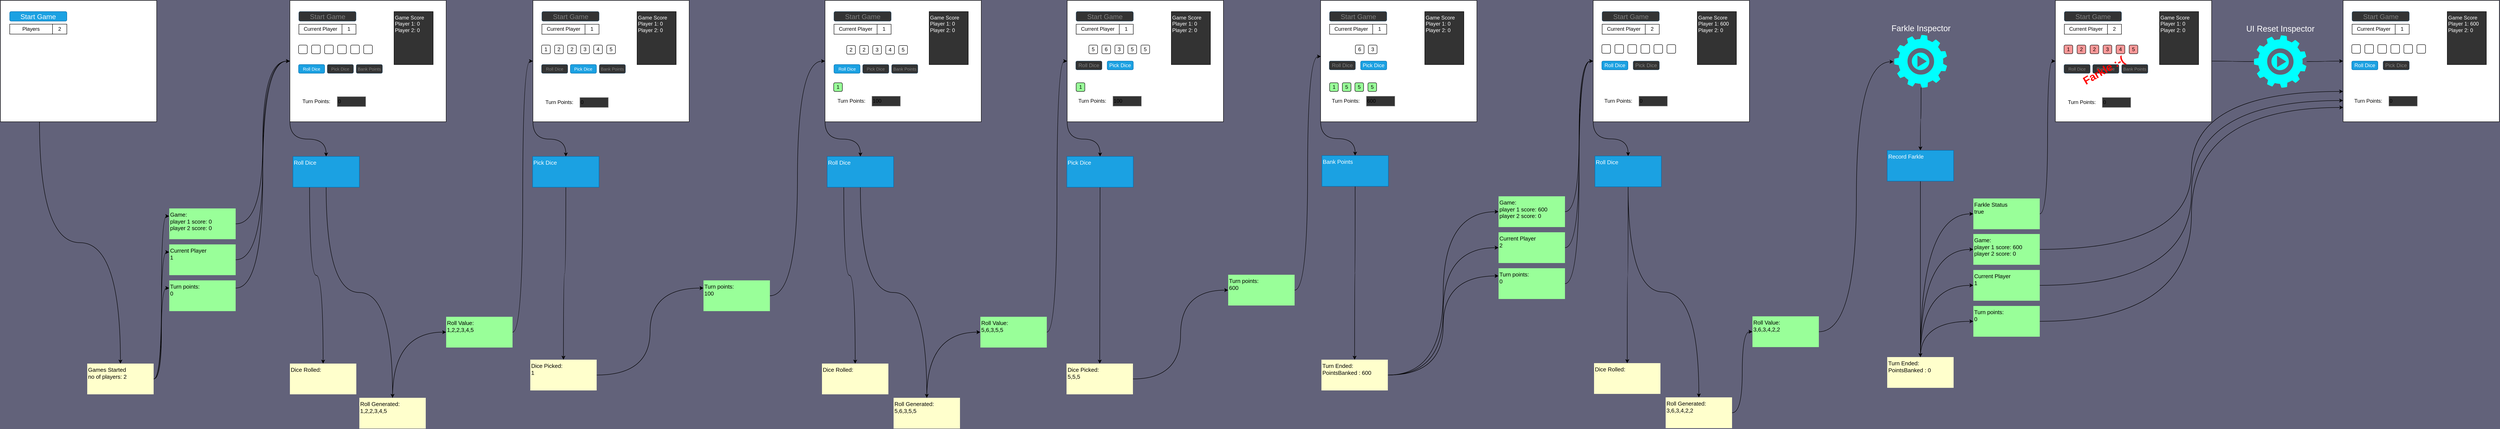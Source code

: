 <mxfile>
    <diagram id="QUSuAPqb3YD-Z2VtuKKH" name="Page-1">
        <mxGraphModel dx="1807" dy="970" grid="0" gridSize="10" guides="1" tooltips="1" connect="1" arrows="1" fold="1" page="1" pageScale="1" pageWidth="5200" pageHeight="2200" background="#62627A" math="0" shadow="0">
            <root>
                <mxCell id="0"/>
                <mxCell id="1" parent="0"/>
                <mxCell id="113" style="edgeStyle=orthogonalEdgeStyle;curved=1;html=1;entryX=0;entryY=0.25;entryDx=0;entryDy=0;fontSize=12;fontColor=#FFFFFF;" parent="1" source="10" target="17" edge="1">
                    <mxGeometry relative="1" as="geometry"/>
                </mxCell>
                <mxCell id="114" style="edgeStyle=orthogonalEdgeStyle;curved=1;html=1;entryX=0;entryY=0.25;entryDx=0;entryDy=0;fontSize=12;fontColor=#FFFFFF;" parent="1" source="10" target="47" edge="1">
                    <mxGeometry relative="1" as="geometry"/>
                </mxCell>
                <mxCell id="115" style="edgeStyle=orthogonalEdgeStyle;curved=1;html=1;entryX=0;entryY=0.25;entryDx=0;entryDy=0;fontSize=12;fontColor=#FFFFFF;" parent="1" source="10" target="18" edge="1">
                    <mxGeometry relative="1" as="geometry"/>
                </mxCell>
                <mxCell id="10" value="Games Started&lt;br&gt;no of players: 2" style="whiteSpace=wrap;html=1;fontSize=13;fillColor=#FFFFCC;strokeColor=none;align=left;verticalAlign=top;fontColor=#000000;" parent="1" vertex="1">
                    <mxGeometry x="280" y="918" width="153" height="71" as="geometry"/>
                </mxCell>
                <mxCell id="13" value="Dice Rolled:&lt;br&gt;" style="whiteSpace=wrap;html=1;fontSize=13;fillColor=#FFFFCC;strokeColor=none;align=left;verticalAlign=top;fontColor=#000000;" parent="1" vertex="1">
                    <mxGeometry x="747" y="918" width="153" height="71" as="geometry"/>
                </mxCell>
                <mxCell id="223" style="edgeStyle=orthogonalEdgeStyle;curved=1;html=1;entryX=0;entryY=0.25;entryDx=0;entryDy=0;fontSize=12;fontColor=#FFFFFF;" parent="1" source="16" target="176" edge="1">
                    <mxGeometry relative="1" as="geometry"/>
                </mxCell>
                <mxCell id="16" value="Dice Picked:&lt;br&gt;1" style="whiteSpace=wrap;html=1;fontSize=13;fillColor=#FFFFCC;strokeColor=none;align=left;verticalAlign=top;fontColor=#000000;" parent="1" vertex="1">
                    <mxGeometry x="1300.84" y="909" width="153" height="71" as="geometry"/>
                </mxCell>
                <mxCell id="81" style="edgeStyle=orthogonalEdgeStyle;html=1;fontSize=12;fontColor=#FFFFFF;curved=1;exitX=1;exitY=0.25;exitDx=0;exitDy=0;entryX=0;entryY=0.5;entryDx=0;entryDy=0;" parent="1" source="17" target="110" edge="1">
                    <mxGeometry relative="1" as="geometry">
                        <mxPoint x="740" y="230" as="targetPoint"/>
                    </mxGeometry>
                </mxCell>
                <mxCell id="17" value="Turn points:&lt;br&gt;0" style="whiteSpace=wrap;html=1;fontSize=13;fillColor=#99FF99;strokeColor=none;align=left;verticalAlign=top;labelBackgroundColor=none;fontColor=#000000;" parent="1" vertex="1">
                    <mxGeometry x="469" y="726" width="153" height="71" as="geometry"/>
                </mxCell>
                <mxCell id="78" style="edgeStyle=orthogonalEdgeStyle;html=1;fontSize=12;fontColor=#FFFFFF;curved=1;exitX=1;exitY=0.5;exitDx=0;exitDy=0;entryX=0;entryY=0.5;entryDx=0;entryDy=0;" parent="1" source="18" target="110" edge="1">
                    <mxGeometry relative="1" as="geometry">
                        <mxPoint x="747" y="220" as="targetPoint"/>
                    </mxGeometry>
                </mxCell>
                <mxCell id="348" style="edgeStyle=orthogonalEdgeStyle;curved=1;html=1;fontSize=10;fontColor=#FFFFFF;exitX=0.508;exitY=0.992;exitDx=0;exitDy=0;exitPerimeter=0;" parent="1" source="402" target="347" edge="1">
                    <mxGeometry relative="1" as="geometry">
                        <mxPoint x="4504" y="282" as="sourcePoint"/>
                    </mxGeometry>
                </mxCell>
                <mxCell id="131" style="edgeStyle=orthogonalEdgeStyle;curved=1;html=1;entryX=0;entryY=0.5;entryDx=0;entryDy=0;fontSize=12;fontColor=#FFFFFF;exitX=0.5;exitY=0;exitDx=0;exitDy=0;" parent="1" source="82" target="130" edge="1">
                    <mxGeometry relative="1" as="geometry"/>
                </mxCell>
                <mxCell id="82" value="Roll Generated:&lt;br&gt;1,2,2,3,4,5" style="whiteSpace=wrap;html=1;fontSize=13;fillColor=#FFFFCC;strokeColor=none;align=left;verticalAlign=top;fontColor=#000000;" parent="1" vertex="1">
                    <mxGeometry x="907" y="997" width="153" height="71" as="geometry"/>
                </mxCell>
                <mxCell id="165" style="edgeStyle=orthogonalEdgeStyle;curved=1;html=1;exitX=0;exitY=1;exitDx=0;exitDy=0;fontSize=12;fontColor=#FFFFFF;" parent="1" source="97" target="132" edge="1">
                    <mxGeometry relative="1" as="geometry"/>
                </mxCell>
                <mxCell id="97" value="" style="whiteSpace=wrap;html=1;movable=1;resizable=1;rotatable=1;deletable=1;editable=1;connectable=1;" parent="1" vertex="1">
                    <mxGeometry x="1307" y="80" width="360" height="280" as="geometry"/>
                </mxCell>
                <mxCell id="98" value="" style="group" parent="1" vertex="1" connectable="0">
                    <mxGeometry x="1327" y="183" width="170" height="20" as="geometry"/>
                </mxCell>
                <mxCell id="99" value="1" style="whiteSpace=wrap;html=1;aspect=fixed;fontColor=#000000;fillColor=#FFFFFF;strokeColor=#000000;rounded=1;container=0;" parent="98" vertex="1">
                    <mxGeometry width="20" height="20" as="geometry"/>
                </mxCell>
                <mxCell id="100" value="2" style="whiteSpace=wrap;html=1;aspect=fixed;fontColor=#000000;fillColor=#FFFFFF;strokeColor=#000000;rounded=1;container=0;" parent="98" vertex="1">
                    <mxGeometry x="30" width="20" height="20" as="geometry"/>
                </mxCell>
                <mxCell id="101" value="2" style="whiteSpace=wrap;html=1;aspect=fixed;fontColor=#000000;fillColor=#FFFFFF;strokeColor=#000000;rounded=1;container=0;" parent="98" vertex="1">
                    <mxGeometry x="60" width="20" height="20" as="geometry"/>
                </mxCell>
                <mxCell id="102" value="3" style="whiteSpace=wrap;html=1;aspect=fixed;fontColor=#000000;fillColor=#FFFFFF;strokeColor=#000000;rounded=1;container=0;" parent="98" vertex="1">
                    <mxGeometry x="90" width="20" height="20" as="geometry"/>
                </mxCell>
                <mxCell id="103" value="4" style="whiteSpace=wrap;html=1;aspect=fixed;fontColor=#000000;fillColor=#FFFFFF;strokeColor=#000000;rounded=1;container=0;" parent="98" vertex="1">
                    <mxGeometry x="120" width="20" height="20" as="geometry"/>
                </mxCell>
                <mxCell id="104" value="5" style="whiteSpace=wrap;html=1;aspect=fixed;fontColor=#000000;fillColor=#FFFFFF;strokeColor=#000000;rounded=1;container=0;" parent="98" vertex="1">
                    <mxGeometry x="150" width="20" height="20" as="geometry"/>
                </mxCell>
                <mxCell id="105" value="Start Game" style="rounded=1;whiteSpace=wrap;html=1;fontSize=16;fillColor=#333333;strokeColor=#23445d;fontColor=#808080;" parent="1" vertex="1">
                    <mxGeometry x="1327.679" y="105.802" width="131.593" height="21.98" as="geometry"/>
                </mxCell>
                <mxCell id="106" value="&lt;font color=&quot;#ffffff&quot;&gt;Game Score&lt;br&gt;Player 1: 0&lt;br&gt;&lt;/font&gt;&lt;span style=&quot;color: rgb(255, 255, 255);&quot;&gt;Player 2: 0&lt;/span&gt;&lt;font color=&quot;#ffffff&quot;&gt;&lt;br&gt;&lt;/font&gt;" style="whiteSpace=wrap;html=1;rounded=0;strokeColor=#000000;fontColor=#808080;fillColor=#333333;align=left;verticalAlign=top;" parent="1" vertex="1">
                    <mxGeometry x="1547" y="105.8" width="90" height="122.22" as="geometry"/>
                </mxCell>
                <mxCell id="107" value="Current Player" style="rounded=0;whiteSpace=wrap;html=1;fontSize=12;fillColor=none;" parent="1" vertex="1">
                    <mxGeometry x="1327.68" y="135" width="99.32" height="22.97" as="geometry"/>
                </mxCell>
                <mxCell id="108" value="1" style="whiteSpace=wrap;html=1;fontSize=12;" parent="1" vertex="1">
                    <mxGeometry x="1427" y="135" width="32.27" height="22.94" as="geometry"/>
                </mxCell>
                <mxCell id="109" value="Roll Dice" style="rounded=1;whiteSpace=wrap;html=1;strokeColor=#23445d;fontSize=10;fontColor=#808080;fillColor=#333333;" parent="1" vertex="1">
                    <mxGeometry x="1327" y="228.02" width="60" height="20" as="geometry"/>
                </mxCell>
                <mxCell id="125" style="edgeStyle=orthogonalEdgeStyle;curved=1;html=1;exitX=0;exitY=1;exitDx=0;exitDy=0;fontSize=12;fontColor=#FFFFFF;" parent="1" source="110" target="124" edge="1">
                    <mxGeometry relative="1" as="geometry"/>
                </mxCell>
                <mxCell id="110" value="" style="group;movable=1;resizable=1;rotatable=1;deletable=1;editable=1;connectable=1;" parent="1" vertex="1" connectable="0">
                    <mxGeometry x="747" y="80" width="360" height="280" as="geometry"/>
                </mxCell>
                <mxCell id="57" value="" style="whiteSpace=wrap;html=1;movable=0;resizable=0;rotatable=0;deletable=0;editable=0;connectable=0;" parent="110" vertex="1">
                    <mxGeometry width="360" height="280" as="geometry"/>
                </mxCell>
                <mxCell id="71" value="" style="group" parent="110" vertex="1" connectable="0">
                    <mxGeometry x="20" y="103" width="170" height="20" as="geometry"/>
                </mxCell>
                <mxCell id="63" value="" style="whiteSpace=wrap;html=1;aspect=fixed;fontColor=#000000;fillColor=#FFFFFF;strokeColor=#000000;rounded=1;container=0;" parent="71" vertex="1">
                    <mxGeometry width="20" height="20" as="geometry"/>
                </mxCell>
                <mxCell id="64" value="" style="whiteSpace=wrap;html=1;aspect=fixed;fontColor=#000000;fillColor=#FFFFFF;strokeColor=#000000;rounded=1;container=0;" parent="71" vertex="1">
                    <mxGeometry x="30" width="20" height="20" as="geometry"/>
                </mxCell>
                <mxCell id="65" value="" style="whiteSpace=wrap;html=1;aspect=fixed;fontColor=#000000;fillColor=#FFFFFF;strokeColor=#000000;rounded=1;container=0;" parent="71" vertex="1">
                    <mxGeometry x="60" width="20" height="20" as="geometry"/>
                </mxCell>
                <mxCell id="66" value="" style="whiteSpace=wrap;html=1;aspect=fixed;fontColor=#000000;fillColor=#FFFFFF;strokeColor=#000000;rounded=1;container=0;" parent="71" vertex="1">
                    <mxGeometry x="90" width="20" height="20" as="geometry"/>
                </mxCell>
                <mxCell id="67" value="" style="whiteSpace=wrap;html=1;aspect=fixed;fontColor=#000000;fillColor=#FFFFFF;strokeColor=#000000;rounded=1;container=0;" parent="71" vertex="1">
                    <mxGeometry x="120" width="20" height="20" as="geometry"/>
                </mxCell>
                <mxCell id="68" value="" style="whiteSpace=wrap;html=1;aspect=fixed;fontColor=#000000;fillColor=#FFFFFF;strokeColor=#000000;rounded=1;container=0;" parent="71" vertex="1">
                    <mxGeometry x="150" width="20" height="20" as="geometry"/>
                </mxCell>
                <mxCell id="59" value="Start Game" style="rounded=1;whiteSpace=wrap;html=1;fontSize=16;fillColor=#333333;strokeColor=#23445d;fontColor=#808080;" parent="110" vertex="1">
                    <mxGeometry x="20.679" y="25.802" width="131.593" height="21.98" as="geometry"/>
                </mxCell>
                <mxCell id="75" value="&lt;font color=&quot;#ffffff&quot;&gt;Game Score&lt;br&gt;Player 1: 0&lt;br&gt;&lt;/font&gt;&lt;span style=&quot;color: rgb(255, 255, 255);&quot;&gt;Player 2: 0&lt;/span&gt;&lt;font color=&quot;#ffffff&quot;&gt;&lt;br&gt;&lt;/font&gt;" style="whiteSpace=wrap;html=1;rounded=0;strokeColor=#000000;fontColor=#808080;fillColor=#333333;align=left;verticalAlign=top;" parent="110" vertex="1">
                    <mxGeometry x="240" y="25.8" width="90" height="122.22" as="geometry"/>
                </mxCell>
                <mxCell id="76" value="Current Player" style="rounded=0;whiteSpace=wrap;html=1;fontSize=12;fillColor=none;" parent="110" vertex="1">
                    <mxGeometry x="20.68" y="55" width="99.32" height="22.97" as="geometry"/>
                </mxCell>
                <mxCell id="77" value="1" style="whiteSpace=wrap;html=1;fontSize=12;" parent="110" vertex="1">
                    <mxGeometry x="120" y="55" width="32.27" height="22.94" as="geometry"/>
                </mxCell>
                <mxCell id="226" value="Roll Dice" style="rounded=1;whiteSpace=wrap;html=1;strokeColor=#006EAF;fontSize=10;fontColor=#ffffff;fillColor=#1ba1e2;gradientColor=none;" parent="110" vertex="1">
                    <mxGeometry x="20" y="148.02" width="60" height="20" as="geometry"/>
                </mxCell>
                <mxCell id="227" value="Pick Dice" style="rounded=1;whiteSpace=wrap;html=1;strokeColor=#23445d;fontSize=10;fontColor=#808080;fillColor=#333333;verticalAlign=middle;gradientColor=none;" parent="110" vertex="1">
                    <mxGeometry x="86.27" y="148.02" width="60" height="20" as="geometry"/>
                </mxCell>
                <mxCell id="228" value="Bank Points" style="rounded=1;whiteSpace=wrap;html=1;strokeColor=#23445d;fontSize=10;fontColor=#808080;fillColor=#333333;verticalAlign=middle;gradientColor=none;" parent="110" vertex="1">
                    <mxGeometry x="153" y="148.02" width="60" height="20" as="geometry"/>
                </mxCell>
                <mxCell id="313" value="Turn Points:" style="rounded=0;whiteSpace=wrap;html=1;fontSize=12;fillColor=none;strokeColor=none;" parent="110" vertex="1">
                    <mxGeometry x="20.68" y="222" width="80.41" height="22.97" as="geometry"/>
                </mxCell>
                <mxCell id="314" value="0" style="whiteSpace=wrap;html=1;fontSize=12;align=left;fillColor=#333333;strokeColor=#999999;" parent="110" vertex="1">
                    <mxGeometry x="109.09" y="222" width="65.59" height="22.94" as="geometry"/>
                </mxCell>
                <mxCell id="111" value="" style="group;movable=1;resizable=1;rotatable=1;deletable=1;editable=1;connectable=1;" parent="1" vertex="1" connectable="0">
                    <mxGeometry x="80" y="80" width="360" height="280" as="geometry"/>
                </mxCell>
                <mxCell id="4" value="" style="whiteSpace=wrap;html=1;container=0;" parent="111" vertex="1">
                    <mxGeometry width="360" height="280" as="geometry"/>
                </mxCell>
                <mxCell id="72" value="Start Game" style="rounded=1;whiteSpace=wrap;html=1;fontSize=16;fillColor=#1ba1e2;fontColor=#ffffff;strokeColor=#006EAF;container=0;" parent="111" vertex="1">
                    <mxGeometry x="21.409" y="25.762" width="131.593" height="21.98" as="geometry"/>
                </mxCell>
                <mxCell id="73" value="Players" style="rounded=0;whiteSpace=wrap;html=1;fontSize=12;fillColor=none;container=0;" parent="111" vertex="1">
                    <mxGeometry x="21.41" y="54.74" width="98.59" height="22.97" as="geometry"/>
                </mxCell>
                <mxCell id="74" value="2" style="whiteSpace=wrap;html=1;fontSize=12;container=0;" parent="111" vertex="1">
                    <mxGeometry x="120" y="54.74" width="33" height="22.94" as="geometry"/>
                </mxCell>
                <mxCell id="112" style="edgeStyle=orthogonalEdgeStyle;curved=1;html=1;fontSize=12;fontColor=#FFFFFF;exitX=0.25;exitY=1;exitDx=0;exitDy=0;" parent="1" source="4" target="10" edge="1">
                    <mxGeometry relative="1" as="geometry"/>
                </mxCell>
                <mxCell id="126" style="edgeStyle=orthogonalEdgeStyle;curved=1;html=1;fontSize=12;fontColor=#FFFFFF;exitX=0.25;exitY=1;exitDx=0;exitDy=0;entryX=0.5;entryY=0;entryDx=0;entryDy=0;" parent="1" source="124" target="13" edge="1">
                    <mxGeometry relative="1" as="geometry">
                        <mxPoint x="814" y="910" as="targetPoint"/>
                    </mxGeometry>
                </mxCell>
                <mxCell id="127" style="edgeStyle=orthogonalEdgeStyle;curved=1;html=1;exitX=0.5;exitY=1;exitDx=0;exitDy=0;fontSize=12;fontColor=#FFFFFF;" parent="1" source="124" target="82" edge="1">
                    <mxGeometry relative="1" as="geometry"/>
                </mxCell>
                <mxCell id="124" value="Roll Dice" style="whiteSpace=wrap;html=1;fontSize=13;fillColor=#1ba1e2;strokeColor=#006EAF;align=left;verticalAlign=top;labelBackgroundColor=none;fontColor=#ffffff;" parent="1" vertex="1">
                    <mxGeometry x="754" y="440" width="153" height="71" as="geometry"/>
                </mxCell>
                <mxCell id="242" style="edgeStyle=orthogonalEdgeStyle;curved=1;html=1;entryX=0;entryY=0.5;entryDx=0;entryDy=0;fontSize=10;fontColor=#FFFFFF;" parent="1" source="130" target="97" edge="1">
                    <mxGeometry relative="1" as="geometry"/>
                </mxCell>
                <mxCell id="130" value="Roll Value:&lt;br&gt;1,2,2,3,4,5" style="whiteSpace=wrap;html=1;fontSize=13;fillColor=#99FF99;strokeColor=none;align=left;verticalAlign=top;labelBackgroundColor=none;fontColor=#000000;" parent="1" vertex="1">
                    <mxGeometry x="1107" y="810" width="153" height="71" as="geometry"/>
                </mxCell>
                <mxCell id="167" style="edgeStyle=orthogonalEdgeStyle;curved=1;html=1;fontSize=12;fontColor=#FFFFFF;" parent="1" source="132" target="16" edge="1">
                    <mxGeometry relative="1" as="geometry"/>
                </mxCell>
                <mxCell id="132" value="Pick Dice" style="whiteSpace=wrap;html=1;fontSize=13;fillColor=#1ba1e2;strokeColor=#006EAF;align=left;verticalAlign=top;labelBackgroundColor=none;fontColor=#ffffff;" parent="1" vertex="1">
                    <mxGeometry x="1306.27" y="440" width="153" height="71" as="geometry"/>
                </mxCell>
                <mxCell id="164" value="Pick Dice" style="rounded=1;whiteSpace=wrap;html=1;strokeColor=#006EAF;fontSize=10;fontColor=#ffffff;fillColor=#1ba1e2;verticalAlign=middle;gradientColor=none;" parent="1" vertex="1">
                    <mxGeometry x="1393.27" y="228.02" width="60" height="20" as="geometry"/>
                </mxCell>
                <mxCell id="79" style="edgeStyle=orthogonalEdgeStyle;html=1;fontSize=12;fontColor=#FFFFFF;curved=1;entryX=0;entryY=0.5;entryDx=0;entryDy=0;" parent="1" source="47" target="110" edge="1">
                    <mxGeometry relative="1" as="geometry">
                        <mxPoint x="747" y="220" as="targetPoint"/>
                    </mxGeometry>
                </mxCell>
                <mxCell id="47" value="Current Player&lt;br&gt;1" style="whiteSpace=wrap;html=1;fontSize=13;fillColor=#99FF99;strokeColor=none;align=left;verticalAlign=top;labelBackgroundColor=none;fontColor=#000000;" parent="1" vertex="1">
                    <mxGeometry x="469" y="643" width="153" height="71" as="geometry"/>
                </mxCell>
                <mxCell id="18" value="Game:&lt;br&gt;player 1 score: 0&lt;br&gt;player 2 score: 0" style="whiteSpace=wrap;html=1;fontSize=13;fillColor=#99FF99;strokeColor=none;align=left;verticalAlign=top;labelBackgroundColor=none;fontColor=#000000;" parent="1" vertex="1">
                    <mxGeometry x="469" y="560" width="153" height="71" as="geometry"/>
                </mxCell>
                <mxCell id="173" value="Dice Rolled:&lt;br&gt;" style="whiteSpace=wrap;html=1;fontSize=13;fillColor=#FFFFCC;strokeColor=none;align=left;verticalAlign=top;fontColor=#000000;" parent="1" vertex="1">
                    <mxGeometry x="1973" y="918" width="153" height="71" as="geometry"/>
                </mxCell>
                <mxCell id="274" style="edgeStyle=orthogonalEdgeStyle;curved=1;html=1;entryX=0;entryY=0.5;entryDx=0;entryDy=0;fontSize=10;fontColor=#FFFFFF;" parent="1" source="174" target="237" edge="1">
                    <mxGeometry relative="1" as="geometry"/>
                </mxCell>
                <mxCell id="174" value="Dice Picked:&lt;br&gt;5,5,5" style="whiteSpace=wrap;html=1;fontSize=13;fillColor=#FFFFCC;strokeColor=none;align=left;verticalAlign=top;fontColor=#000000;" parent="1" vertex="1">
                    <mxGeometry x="2536.5" y="918" width="153" height="71" as="geometry"/>
                </mxCell>
                <mxCell id="176" value="Turn points:&lt;br&gt;100" style="whiteSpace=wrap;html=1;fontSize=13;fillColor=#99FF99;strokeColor=none;align=left;verticalAlign=top;labelBackgroundColor=none;fontColor=#000000;" parent="1" vertex="1">
                    <mxGeometry x="1700" y="726" width="153" height="71" as="geometry"/>
                </mxCell>
                <mxCell id="178" style="edgeStyle=orthogonalEdgeStyle;curved=1;html=1;entryX=0;entryY=0.5;entryDx=0;entryDy=0;fontSize=12;fontColor=#FFFFFF;exitX=0.5;exitY=0;exitDx=0;exitDy=0;" parent="1" source="179" target="216" edge="1">
                    <mxGeometry relative="1" as="geometry"/>
                </mxCell>
                <mxCell id="179" value="Roll Generated:&lt;br&gt;5,6,3,5,5" style="whiteSpace=wrap;html=1;fontSize=13;fillColor=#FFFFCC;strokeColor=none;align=left;verticalAlign=top;fontColor=#000000;" parent="1" vertex="1">
                    <mxGeometry x="2138" y="997" width="153" height="71" as="geometry"/>
                </mxCell>
                <mxCell id="180" style="edgeStyle=orthogonalEdgeStyle;curved=1;html=1;exitX=0;exitY=1;exitDx=0;exitDy=0;fontSize=12;fontColor=#FFFFFF;" parent="1" source="181" target="218" edge="1">
                    <mxGeometry relative="1" as="geometry"/>
                </mxCell>
                <mxCell id="181" value="" style="whiteSpace=wrap;html=1;movable=1;resizable=1;rotatable=1;deletable=1;editable=1;connectable=1;" parent="1" vertex="1">
                    <mxGeometry x="2538" y="80" width="360" height="280" as="geometry"/>
                </mxCell>
                <mxCell id="189" value="Start Game" style="rounded=1;whiteSpace=wrap;html=1;fontSize=16;fillColor=#333333;strokeColor=#23445d;fontColor=#808080;" parent="1" vertex="1">
                    <mxGeometry x="2558.679" y="105.802" width="131.593" height="21.98" as="geometry"/>
                </mxCell>
                <mxCell id="190" value="&lt;font color=&quot;#ffffff&quot;&gt;Game Score&lt;br&gt;Player 1: 0&lt;br&gt;&lt;/font&gt;&lt;span style=&quot;color: rgb(255, 255, 255);&quot;&gt;Player 2: 0&lt;/span&gt;&lt;font color=&quot;#ffffff&quot;&gt;&lt;br&gt;&lt;/font&gt;" style="whiteSpace=wrap;html=1;rounded=0;strokeColor=#000000;fontColor=#808080;fillColor=#333333;align=left;verticalAlign=top;" parent="1" vertex="1">
                    <mxGeometry x="2778" y="105.8" width="90" height="122.22" as="geometry"/>
                </mxCell>
                <mxCell id="191" value="Current Player" style="rounded=0;whiteSpace=wrap;html=1;fontSize=12;fillColor=none;" parent="1" vertex="1">
                    <mxGeometry x="2558.68" y="135" width="99.32" height="22.97" as="geometry"/>
                </mxCell>
                <mxCell id="192" value="1" style="whiteSpace=wrap;html=1;fontSize=12;" parent="1" vertex="1">
                    <mxGeometry x="2658" y="135" width="32.27" height="22.94" as="geometry"/>
                </mxCell>
                <mxCell id="193" value="Roll Dice" style="rounded=1;whiteSpace=wrap;html=1;strokeColor=#23445d;fontSize=12;fontColor=#808080;fillColor=#333333;" parent="1" vertex="1">
                    <mxGeometry x="2558" y="220" width="60" height="20" as="geometry"/>
                </mxCell>
                <mxCell id="233" style="edgeStyle=orthogonalEdgeStyle;curved=1;html=1;entryX=0;entryY=0.5;entryDx=0;entryDy=0;fontSize=10;fontColor=#FFFFFF;exitX=1;exitY=0.5;exitDx=0;exitDy=0;" parent="1" source="216" target="181" edge="1">
                    <mxGeometry relative="1" as="geometry">
                        <mxPoint x="2491.0" y="678.5" as="sourcePoint"/>
                    </mxGeometry>
                </mxCell>
                <mxCell id="213" style="edgeStyle=orthogonalEdgeStyle;curved=1;html=1;fontSize=12;fontColor=#FFFFFF;exitX=0.25;exitY=1;exitDx=0;exitDy=0;entryX=0.5;entryY=0;entryDx=0;entryDy=0;" parent="1" source="215" target="173" edge="1">
                    <mxGeometry relative="1" as="geometry">
                        <mxPoint x="2045" y="910" as="targetPoint"/>
                    </mxGeometry>
                </mxCell>
                <mxCell id="214" style="edgeStyle=orthogonalEdgeStyle;curved=1;html=1;exitX=0.5;exitY=1;exitDx=0;exitDy=0;fontSize=12;fontColor=#FFFFFF;" parent="1" source="215" target="179" edge="1">
                    <mxGeometry relative="1" as="geometry"/>
                </mxCell>
                <mxCell id="215" value="Roll Dice" style="whiteSpace=wrap;html=1;fontSize=13;fillColor=#1ba1e2;strokeColor=#006EAF;align=left;verticalAlign=top;labelBackgroundColor=none;fontColor=#ffffff;" parent="1" vertex="1">
                    <mxGeometry x="1985" y="440" width="153" height="71" as="geometry"/>
                </mxCell>
                <mxCell id="216" value="Roll Value:&lt;br&gt;5,6,3,5,5" style="whiteSpace=wrap;html=1;fontSize=13;fillColor=#99FF99;strokeColor=none;align=left;verticalAlign=top;labelBackgroundColor=none;fontColor=#000000;" parent="1" vertex="1">
                    <mxGeometry x="2338" y="810" width="153" height="71" as="geometry"/>
                </mxCell>
                <mxCell id="217" style="edgeStyle=orthogonalEdgeStyle;curved=1;html=1;fontSize=12;fontColor=#FFFFFF;" parent="1" source="218" target="174" edge="1">
                    <mxGeometry relative="1" as="geometry"/>
                </mxCell>
                <mxCell id="218" value="Pick Dice" style="whiteSpace=wrap;html=1;fontSize=13;fillColor=#1ba1e2;strokeColor=#006EAF;align=left;verticalAlign=top;labelBackgroundColor=none;fontColor=#ffffff;" parent="1" vertex="1">
                    <mxGeometry x="2537.27" y="440" width="153" height="71" as="geometry"/>
                </mxCell>
                <mxCell id="219" value="Pick Dice" style="rounded=1;whiteSpace=wrap;html=1;strokeColor=#006EAF;fontSize=12;fontColor=#ffffff;fillColor=#1ba1e2;verticalAlign=middle;gradientColor=none;" parent="1" vertex="1">
                    <mxGeometry x="2630.27" y="220" width="60" height="20" as="geometry"/>
                </mxCell>
                <mxCell id="241" style="edgeStyle=orthogonalEdgeStyle;curved=1;html=1;fontSize=10;fontColor=#FFFFFF;entryX=0;entryY=0.5;entryDx=0;entryDy=0;exitX=1;exitY=0.5;exitDx=0;exitDy=0;" parent="1" source="176" target="196" edge="1">
                    <mxGeometry relative="1" as="geometry">
                        <mxPoint x="1880.25" y="262.125" as="targetPoint"/>
                        <mxPoint x="1853" y="595.5" as="sourcePoint"/>
                    </mxGeometry>
                </mxCell>
                <mxCell id="225" value="Bank Points" style="rounded=1;whiteSpace=wrap;html=1;strokeColor=#23445d;fontSize=10;fontColor=#808080;fillColor=#333333;verticalAlign=middle;gradientColor=none;" parent="1" vertex="1">
                    <mxGeometry x="1460" y="228.02" width="60" height="20" as="geometry"/>
                </mxCell>
                <mxCell id="243" style="edgeStyle=orthogonalEdgeStyle;curved=1;html=1;exitX=0;exitY=1;exitDx=0;exitDy=0;fontSize=10;fontColor=#FFFFFF;" parent="1" source="196" target="215" edge="1">
                    <mxGeometry relative="1" as="geometry"/>
                </mxCell>
                <mxCell id="196" value="" style="whiteSpace=wrap;html=1;movable=1;resizable=1;rotatable=1;deletable=1;editable=1;connectable=1;" parent="1" vertex="1">
                    <mxGeometry x="1980" y="80" width="360" height="280" as="geometry"/>
                </mxCell>
                <mxCell id="204" value="Start Game" style="rounded=1;whiteSpace=wrap;html=1;fontSize=16;fillColor=#333333;strokeColor=#23445d;fontColor=#808080;" parent="1" vertex="1">
                    <mxGeometry x="2000.679" y="105.802" width="131.593" height="21.98" as="geometry"/>
                </mxCell>
                <mxCell id="205" value="&lt;font color=&quot;#ffffff&quot;&gt;Game Score&lt;br&gt;Player 1: 0&lt;br&gt;&lt;/font&gt;&lt;span style=&quot;color: rgb(255, 255, 255);&quot;&gt;Player 2: 0&lt;/span&gt;&lt;font color=&quot;#ffffff&quot;&gt;&lt;br&gt;&lt;/font&gt;" style="whiteSpace=wrap;html=1;rounded=0;strokeColor=#000000;fontColor=#808080;fillColor=#333333;align=left;verticalAlign=top;" parent="1" vertex="1">
                    <mxGeometry x="2220" y="105.8" width="90" height="122.22" as="geometry"/>
                </mxCell>
                <mxCell id="206" value="Current Player" style="rounded=0;whiteSpace=wrap;html=1;fontSize=12;fillColor=none;" parent="1" vertex="1">
                    <mxGeometry x="2000.68" y="135" width="99.32" height="22.97" as="geometry"/>
                </mxCell>
                <mxCell id="207" value="1" style="whiteSpace=wrap;html=1;fontSize=12;" parent="1" vertex="1">
                    <mxGeometry x="2100" y="135" width="32.27" height="22.94" as="geometry"/>
                </mxCell>
                <mxCell id="229" value="Roll Dice" style="rounded=1;whiteSpace=wrap;html=1;strokeColor=#006EAF;fontSize=10;fontColor=#ffffff;fillColor=#1ba1e2;gradientColor=none;" parent="1" vertex="1">
                    <mxGeometry x="2000.68" y="228.02" width="60" height="20" as="geometry"/>
                </mxCell>
                <mxCell id="230" value="Pick Dice" style="rounded=1;whiteSpace=wrap;html=1;strokeColor=#23445d;fontSize=10;fontColor=#808080;fillColor=#333333;verticalAlign=middle;gradientColor=none;" parent="1" vertex="1">
                    <mxGeometry x="2066.95" y="228.02" width="60" height="20" as="geometry"/>
                </mxCell>
                <mxCell id="231" value="Bank Points" style="rounded=1;whiteSpace=wrap;html=1;strokeColor=#23445d;fontSize=10;fontColor=#808080;fillColor=#333333;verticalAlign=middle;gradientColor=none;" parent="1" vertex="1">
                    <mxGeometry x="2133.68" y="228.02" width="60" height="20" as="geometry"/>
                </mxCell>
                <mxCell id="234" value="Turn Points:" style="rounded=0;whiteSpace=wrap;html=1;fontSize=12;fillColor=none;strokeColor=none;" parent="1" vertex="1">
                    <mxGeometry x="2000.68" y="301" width="80.41" height="22.97" as="geometry"/>
                </mxCell>
                <mxCell id="235" value="100" style="whiteSpace=wrap;html=1;fontSize=12;align=left;fillColor=#333333;strokeColor=#999999;" parent="1" vertex="1">
                    <mxGeometry x="2088.09" y="301" width="65.59" height="22.94" as="geometry"/>
                </mxCell>
                <mxCell id="275" style="edgeStyle=orthogonalEdgeStyle;curved=1;html=1;entryX=0.002;entryY=0.462;entryDx=0;entryDy=0;entryPerimeter=0;fontSize=10;fontColor=#FFFFFF;" parent="1" source="237" target="258" edge="1">
                    <mxGeometry relative="1" as="geometry"/>
                </mxCell>
                <mxCell id="237" value="Turn points:&lt;br&gt;600" style="whiteSpace=wrap;html=1;fontSize=13;fillColor=#99FF99;strokeColor=none;align=left;verticalAlign=top;labelBackgroundColor=none;fontColor=#000000;" parent="1" vertex="1">
                    <mxGeometry x="2909" y="713" width="153" height="71" as="geometry"/>
                </mxCell>
                <mxCell id="244" value="" style="group" parent="1" vertex="1" connectable="0">
                    <mxGeometry x="2000" y="184" width="170" height="20" as="geometry"/>
                </mxCell>
                <mxCell id="246" value="2" style="whiteSpace=wrap;html=1;aspect=fixed;fontColor=#000000;fillColor=#FFFFFF;strokeColor=#000000;rounded=1;container=0;" parent="244" vertex="1">
                    <mxGeometry x="30" width="20" height="20" as="geometry"/>
                </mxCell>
                <mxCell id="247" value="2" style="whiteSpace=wrap;html=1;aspect=fixed;fontColor=#000000;fillColor=#FFFFFF;strokeColor=#000000;rounded=1;container=0;" parent="244" vertex="1">
                    <mxGeometry x="60" width="20" height="20" as="geometry"/>
                </mxCell>
                <mxCell id="248" value="3" style="whiteSpace=wrap;html=1;aspect=fixed;fontColor=#000000;fillColor=#FFFFFF;strokeColor=#000000;rounded=1;container=0;" parent="244" vertex="1">
                    <mxGeometry x="90" width="20" height="20" as="geometry"/>
                </mxCell>
                <mxCell id="249" value="4" style="whiteSpace=wrap;html=1;aspect=fixed;fontColor=#000000;fillColor=#FFFFFF;strokeColor=#000000;rounded=1;container=0;" parent="244" vertex="1">
                    <mxGeometry x="120" width="20" height="20" as="geometry"/>
                </mxCell>
                <mxCell id="250" value="5" style="whiteSpace=wrap;html=1;aspect=fixed;fontColor=#000000;fillColor=#FFFFFF;strokeColor=#000000;rounded=1;container=0;" parent="244" vertex="1">
                    <mxGeometry x="150" width="20" height="20" as="geometry"/>
                </mxCell>
                <mxCell id="252" value="1" style="whiteSpace=wrap;html=1;aspect=fixed;fontColor=#000000;fillColor=#99FF99;strokeColor=#000000;rounded=1;container=0;" parent="1" vertex="1">
                    <mxGeometry x="2000" y="270" width="20" height="20" as="geometry"/>
                </mxCell>
                <mxCell id="253" value="1" style="whiteSpace=wrap;html=1;aspect=fixed;fontColor=#000000;fillColor=#99FF99;strokeColor=#000000;rounded=1;container=0;" parent="1" vertex="1">
                    <mxGeometry x="2558.68" y="270" width="20" height="20" as="geometry"/>
                </mxCell>
                <mxCell id="254" value="Turn Points:" style="rounded=0;whiteSpace=wrap;html=1;fontSize=12;fillColor=none;strokeColor=none;" parent="1" vertex="1">
                    <mxGeometry x="2556" y="301" width="80.41" height="22.97" as="geometry"/>
                </mxCell>
                <mxCell id="255" value="100" style="whiteSpace=wrap;html=1;fontSize=12;align=left;fillColor=#333333;strokeColor=#999999;" parent="1" vertex="1">
                    <mxGeometry x="2643.41" y="301" width="65.59" height="22.94" as="geometry"/>
                </mxCell>
                <mxCell id="184" value="5" style="whiteSpace=wrap;html=1;aspect=fixed;fontColor=#000000;fillColor=#FFFFFF;strokeColor=#000000;rounded=1;container=0;" parent="1" vertex="1">
                    <mxGeometry x="2588" y="183" width="20" height="20" as="geometry"/>
                </mxCell>
                <mxCell id="185" value="6" style="whiteSpace=wrap;html=1;aspect=fixed;fontColor=#000000;fillColor=#FFFFFF;strokeColor=#000000;rounded=1;container=0;" parent="1" vertex="1">
                    <mxGeometry x="2618" y="183" width="20" height="20" as="geometry"/>
                </mxCell>
                <mxCell id="186" value="3" style="whiteSpace=wrap;html=1;aspect=fixed;fontColor=#000000;fillColor=#FFFFFF;strokeColor=#000000;rounded=1;container=0;" parent="1" vertex="1">
                    <mxGeometry x="2648" y="183" width="20" height="20" as="geometry"/>
                </mxCell>
                <mxCell id="187" value="5" style="whiteSpace=wrap;html=1;aspect=fixed;fontColor=#000000;fillColor=#FFFFFF;strokeColor=#000000;rounded=1;container=0;" parent="1" vertex="1">
                    <mxGeometry x="2678" y="183" width="20" height="20" as="geometry"/>
                </mxCell>
                <mxCell id="188" value="5" style="whiteSpace=wrap;html=1;aspect=fixed;fontColor=#000000;fillColor=#FFFFFF;strokeColor=#000000;rounded=1;container=0;" parent="1" vertex="1">
                    <mxGeometry x="2708" y="183" width="20" height="20" as="geometry"/>
                </mxCell>
                <mxCell id="257" style="edgeStyle=orthogonalEdgeStyle;curved=1;html=1;exitX=0;exitY=1;exitDx=0;exitDy=0;fontSize=12;fontColor=#FFFFFF;" parent="1" source="258" target="264" edge="1">
                    <mxGeometry relative="1" as="geometry"/>
                </mxCell>
                <mxCell id="258" value="" style="whiteSpace=wrap;html=1;movable=1;resizable=1;rotatable=1;deletable=1;editable=1;connectable=1;" parent="1" vertex="1">
                    <mxGeometry x="3122" y="80" width="360" height="280" as="geometry"/>
                </mxCell>
                <mxCell id="259" value="Start Game" style="rounded=1;whiteSpace=wrap;html=1;fontSize=16;fillColor=#333333;strokeColor=#23445d;fontColor=#808080;" parent="1" vertex="1">
                    <mxGeometry x="3142.679" y="105.802" width="131.593" height="21.98" as="geometry"/>
                </mxCell>
                <mxCell id="260" value="&lt;font color=&quot;#ffffff&quot;&gt;Game Score&lt;br&gt;Player 1: 0&lt;br&gt;&lt;/font&gt;&lt;span style=&quot;color: rgb(255, 255, 255);&quot;&gt;Player 2: 0&lt;/span&gt;&lt;font color=&quot;#ffffff&quot;&gt;&lt;br&gt;&lt;/font&gt;" style="whiteSpace=wrap;html=1;rounded=0;strokeColor=#000000;fontColor=#808080;fillColor=#333333;align=left;verticalAlign=top;" parent="1" vertex="1">
                    <mxGeometry x="3362" y="105.8" width="90" height="122.22" as="geometry"/>
                </mxCell>
                <mxCell id="261" value="Current Player" style="rounded=0;whiteSpace=wrap;html=1;fontSize=12;fillColor=none;" parent="1" vertex="1">
                    <mxGeometry x="3142.68" y="135" width="99.32" height="22.97" as="geometry"/>
                </mxCell>
                <mxCell id="262" value="1" style="whiteSpace=wrap;html=1;fontSize=12;" parent="1" vertex="1">
                    <mxGeometry x="3242" y="135" width="32.27" height="22.94" as="geometry"/>
                </mxCell>
                <mxCell id="263" value="Roll Dice" style="rounded=1;whiteSpace=wrap;html=1;strokeColor=#23445d;fontSize=12;fontColor=#808080;fillColor=#333333;" parent="1" vertex="1">
                    <mxGeometry x="3142" y="220" width="60" height="20" as="geometry"/>
                </mxCell>
                <mxCell id="304" style="edgeStyle=orthogonalEdgeStyle;curved=1;html=1;exitX=0.5;exitY=1;exitDx=0;exitDy=0;fontSize=10;fontColor=#FFFFFF;" parent="1" source="264" target="280" edge="1">
                    <mxGeometry relative="1" as="geometry"/>
                </mxCell>
                <object label="Bank Points" ARTIFACT_TYPE="COMMAND_HANDLER" ARTIFACT_TITLE="Bank Points" ARTIFACT_TEXT="N/A" id="264">
                    <mxCell style="whiteSpace=wrap;html=1;fontSize=13;fillColor=#1ba1e2;strokeColor=#006EAF;align=left;verticalAlign=top;labelBackgroundColor=none;fontColor=#ffffff;comic=0;" parent="1" vertex="1">
                        <mxGeometry x="3125" y="438" width="153" height="71" as="geometry"/>
                    </mxCell>
                </object>
                <mxCell id="265" value="Pick Dice" style="rounded=1;whiteSpace=wrap;html=1;strokeColor=#006EAF;fontSize=12;fontColor=#ffffff;fillColor=#1ba1e2;verticalAlign=middle;gradientColor=none;" parent="1" vertex="1">
                    <mxGeometry x="3214.27" y="220" width="60" height="20" as="geometry"/>
                </mxCell>
                <mxCell id="266" value="1" style="whiteSpace=wrap;html=1;aspect=fixed;fontColor=#000000;fillColor=#99FF99;strokeColor=#000000;rounded=1;container=0;" parent="1" vertex="1">
                    <mxGeometry x="3142.68" y="270" width="20" height="20" as="geometry"/>
                </mxCell>
                <mxCell id="267" value="Turn Points:" style="rounded=0;whiteSpace=wrap;html=1;fontSize=12;fillColor=none;strokeColor=none;" parent="1" vertex="1">
                    <mxGeometry x="3140" y="301" width="80.41" height="22.97" as="geometry"/>
                </mxCell>
                <mxCell id="268" value="600" style="whiteSpace=wrap;html=1;fontSize=12;align=left;fillColor=#333333;strokeColor=#999999;" parent="1" vertex="1">
                    <mxGeometry x="3227.41" y="301" width="65.59" height="22.94" as="geometry"/>
                </mxCell>
                <mxCell id="269" value="5" style="whiteSpace=wrap;html=1;aspect=fixed;fontColor=#000000;fillColor=#99FF99;strokeColor=#000000;rounded=1;container=0;" parent="1" vertex="1">
                    <mxGeometry x="3172" y="270" width="20" height="20" as="geometry"/>
                </mxCell>
                <mxCell id="270" value="6" style="whiteSpace=wrap;html=1;aspect=fixed;fontColor=#000000;fillColor=#FFFFFF;strokeColor=#000000;rounded=1;container=0;" parent="1" vertex="1">
                    <mxGeometry x="3202" y="183" width="20" height="20" as="geometry"/>
                </mxCell>
                <mxCell id="271" value="3" style="whiteSpace=wrap;html=1;aspect=fixed;fontColor=#000000;fillColor=#FFFFFF;strokeColor=#000000;rounded=1;container=0;" parent="1" vertex="1">
                    <mxGeometry x="3232" y="183" width="20" height="20" as="geometry"/>
                </mxCell>
                <mxCell id="273" value="5" style="whiteSpace=wrap;html=1;aspect=fixed;fontColor=#000000;fillColor=#99FF99;strokeColor=#000000;rounded=1;container=0;" parent="1" vertex="1">
                    <mxGeometry x="3231" y="270" width="20" height="20" as="geometry"/>
                </mxCell>
                <mxCell id="276" value="5" style="whiteSpace=wrap;html=1;aspect=fixed;fontColor=#000000;fillColor=#99FF99;strokeColor=#000000;rounded=1;container=0;" parent="1" vertex="1">
                    <mxGeometry x="3201" y="270" width="20" height="20" as="geometry"/>
                </mxCell>
                <mxCell id="310" style="edgeStyle=orthogonalEdgeStyle;curved=1;html=1;entryX=0;entryY=0.5;entryDx=0;entryDy=0;fontSize=10;fontColor=#FFFFFF;" parent="1" source="277" target="281" edge="1">
                    <mxGeometry relative="1" as="geometry"/>
                </mxCell>
                <mxCell id="277" value="Turn points:&lt;br&gt;0" style="whiteSpace=wrap;html=1;fontSize=13;fillColor=#99FF99;strokeColor=none;align=left;verticalAlign=top;labelBackgroundColor=none;fontColor=#000000;" parent="1" vertex="1">
                    <mxGeometry x="3532" y="698" width="153" height="71" as="geometry"/>
                </mxCell>
                <mxCell id="309" style="edgeStyle=orthogonalEdgeStyle;curved=1;html=1;entryX=0;entryY=0.5;entryDx=0;entryDy=0;fontSize=10;fontColor=#FFFFFF;" parent="1" source="278" target="281" edge="1">
                    <mxGeometry relative="1" as="geometry"/>
                </mxCell>
                <mxCell id="278" value="Current Player&lt;br&gt;2" style="whiteSpace=wrap;html=1;fontSize=13;fillColor=#99FF99;strokeColor=none;align=left;verticalAlign=top;labelBackgroundColor=none;fontColor=#000000;" parent="1" vertex="1">
                    <mxGeometry x="3532" y="615" width="153" height="71" as="geometry"/>
                </mxCell>
                <mxCell id="308" style="edgeStyle=orthogonalEdgeStyle;curved=1;html=1;entryX=0;entryY=0.5;entryDx=0;entryDy=0;fontSize=10;fontColor=#FFFFFF;" parent="1" source="279" target="281" edge="1">
                    <mxGeometry relative="1" as="geometry"/>
                </mxCell>
                <mxCell id="279" value="Game:&lt;br&gt;player 1 score: 600&lt;br&gt;player 2 score: 0" style="whiteSpace=wrap;html=1;fontSize=13;fillColor=#99FF99;strokeColor=none;align=left;verticalAlign=top;labelBackgroundColor=none;fontColor=#000000;" parent="1" vertex="1">
                    <mxGeometry x="3532" y="532" width="153" height="71" as="geometry"/>
                </mxCell>
                <mxCell id="305" style="edgeStyle=orthogonalEdgeStyle;curved=1;html=1;entryX=0;entryY=0.5;entryDx=0;entryDy=0;fontSize=10;fontColor=#FFFFFF;" parent="1" source="280" target="279" edge="1">
                    <mxGeometry relative="1" as="geometry"/>
                </mxCell>
                <mxCell id="306" style="edgeStyle=orthogonalEdgeStyle;curved=1;html=1;entryX=0;entryY=0.5;entryDx=0;entryDy=0;fontSize=10;fontColor=#FFFFFF;" parent="1" source="280" target="278" edge="1">
                    <mxGeometry relative="1" as="geometry"/>
                </mxCell>
                <mxCell id="307" style="edgeStyle=orthogonalEdgeStyle;curved=1;html=1;entryX=0;entryY=0.25;entryDx=0;entryDy=0;fontSize=10;fontColor=#FFFFFF;" parent="1" source="280" target="277" edge="1">
                    <mxGeometry relative="1" as="geometry"/>
                </mxCell>
                <mxCell id="280" value="Turn Ended:&lt;br&gt;PointsBanked : 600" style="whiteSpace=wrap;html=1;fontSize=13;fillColor=#FFFFCC;strokeColor=none;align=left;verticalAlign=top;fontColor=#000000;" parent="1" vertex="1">
                    <mxGeometry x="3123.84" y="909" width="153" height="71" as="geometry"/>
                </mxCell>
                <mxCell id="319" style="edgeStyle=orthogonalEdgeStyle;curved=1;html=1;exitX=0;exitY=1;exitDx=0;exitDy=0;fontSize=10;fontColor=#FFFFFF;" parent="1" source="281" target="317" edge="1">
                    <mxGeometry relative="1" as="geometry"/>
                </mxCell>
                <mxCell id="281" value="" style="whiteSpace=wrap;html=1;movable=1;resizable=1;rotatable=1;deletable=1;editable=1;connectable=1;" parent="1" vertex="1">
                    <mxGeometry x="3750" y="80" width="360" height="280" as="geometry"/>
                </mxCell>
                <mxCell id="282" value="Start Game" style="rounded=1;whiteSpace=wrap;html=1;fontSize=16;fillColor=#333333;strokeColor=#23445d;fontColor=#808080;" parent="1" vertex="1">
                    <mxGeometry x="3770.679" y="105.802" width="131.593" height="21.98" as="geometry"/>
                </mxCell>
                <mxCell id="283" value="&lt;font color=&quot;#ffffff&quot;&gt;Game Score&lt;br&gt;Player 1: 600&lt;br&gt;&lt;/font&gt;&lt;span style=&quot;color: rgb(255, 255, 255);&quot;&gt;Player 2: 0&lt;/span&gt;&lt;font color=&quot;#ffffff&quot;&gt;&lt;br&gt;&lt;/font&gt;" style="whiteSpace=wrap;html=1;rounded=0;strokeColor=#000000;fontColor=#808080;fillColor=#333333;align=left;verticalAlign=top;" parent="1" vertex="1">
                    <mxGeometry x="3990" y="105.8" width="90" height="122.22" as="geometry"/>
                </mxCell>
                <mxCell id="284" value="Current Player" style="rounded=0;whiteSpace=wrap;html=1;fontSize=12;fillColor=none;" parent="1" vertex="1">
                    <mxGeometry x="3770.68" y="135" width="99.32" height="22.97" as="geometry"/>
                </mxCell>
                <mxCell id="285" value="2" style="whiteSpace=wrap;html=1;fontSize=12;" parent="1" vertex="1">
                    <mxGeometry x="3870" y="135" width="32.27" height="22.94" as="geometry"/>
                </mxCell>
                <mxCell id="286" value="Roll Dice" style="rounded=1;whiteSpace=wrap;html=1;strokeColor=#006EAF;fontSize=12;fontColor=#ffffff;fillColor=#1ba1e2;gradientColor=none;" parent="1" vertex="1">
                    <mxGeometry x="3770" y="220" width="60" height="20" as="geometry"/>
                </mxCell>
                <mxCell id="287" value="Pick Dice" style="rounded=1;whiteSpace=wrap;html=1;strokeColor=#23445d;fontSize=12;fontColor=#808080;fillColor=#333333;verticalAlign=middle;gradientColor=none;" parent="1" vertex="1">
                    <mxGeometry x="3842.27" y="220" width="60" height="20" as="geometry"/>
                </mxCell>
                <mxCell id="289" value="Turn Points:" style="rounded=0;whiteSpace=wrap;html=1;fontSize=12;fillColor=none;strokeColor=none;" parent="1" vertex="1">
                    <mxGeometry x="3768" y="301" width="80.41" height="22.97" as="geometry"/>
                </mxCell>
                <mxCell id="290" value="0" style="whiteSpace=wrap;html=1;fontSize=12;align=left;fillColor=#333333;strokeColor=#999999;" parent="1" vertex="1">
                    <mxGeometry x="3855.41" y="301" width="65.59" height="22.94" as="geometry"/>
                </mxCell>
                <mxCell id="297" value="" style="group" parent="1" vertex="1" connectable="0">
                    <mxGeometry x="3770" y="182" width="170" height="20" as="geometry"/>
                </mxCell>
                <mxCell id="298" value="" style="whiteSpace=wrap;html=1;aspect=fixed;fontColor=#000000;fillColor=#FFFFFF;strokeColor=#000000;rounded=1;container=0;" parent="297" vertex="1">
                    <mxGeometry width="20" height="20" as="geometry"/>
                </mxCell>
                <mxCell id="299" value="" style="whiteSpace=wrap;html=1;aspect=fixed;fontColor=#000000;fillColor=#FFFFFF;strokeColor=#000000;rounded=1;container=0;" parent="297" vertex="1">
                    <mxGeometry x="30" width="20" height="20" as="geometry"/>
                </mxCell>
                <mxCell id="300" value="" style="whiteSpace=wrap;html=1;aspect=fixed;fontColor=#000000;fillColor=#FFFFFF;strokeColor=#000000;rounded=1;container=0;" parent="297" vertex="1">
                    <mxGeometry x="60" width="20" height="20" as="geometry"/>
                </mxCell>
                <mxCell id="301" value="" style="whiteSpace=wrap;html=1;aspect=fixed;fontColor=#000000;fillColor=#FFFFFF;strokeColor=#000000;rounded=1;container=0;" parent="297" vertex="1">
                    <mxGeometry x="90" width="20" height="20" as="geometry"/>
                </mxCell>
                <mxCell id="302" value="" style="whiteSpace=wrap;html=1;aspect=fixed;fontColor=#000000;fillColor=#FFFFFF;strokeColor=#000000;rounded=1;container=0;" parent="297" vertex="1">
                    <mxGeometry x="120" width="20" height="20" as="geometry"/>
                </mxCell>
                <mxCell id="303" value="" style="whiteSpace=wrap;html=1;aspect=fixed;fontColor=#000000;fillColor=#FFFFFF;strokeColor=#000000;rounded=1;container=0;" parent="297" vertex="1">
                    <mxGeometry x="150" width="20" height="20" as="geometry"/>
                </mxCell>
                <mxCell id="311" value="Turn Points:" style="rounded=0;whiteSpace=wrap;html=1;fontSize=12;fillColor=none;strokeColor=none;" parent="1" vertex="1">
                    <mxGeometry x="1327.68" y="304" width="80.41" height="22.97" as="geometry"/>
                </mxCell>
                <mxCell id="312" value="0" style="whiteSpace=wrap;html=1;fontSize=12;align=left;fillColor=#333333;strokeColor=#999999;" parent="1" vertex="1">
                    <mxGeometry x="1415.09" y="304" width="65.59" height="22.94" as="geometry"/>
                </mxCell>
                <mxCell id="315" value="Dice Rolled:&lt;br&gt;" style="whiteSpace=wrap;html=1;fontSize=13;fillColor=#FFFFCC;strokeColor=none;align=left;verticalAlign=top;fontColor=#000000;" parent="1" vertex="1">
                    <mxGeometry x="3752" y="917" width="153" height="71" as="geometry"/>
                </mxCell>
                <mxCell id="339" style="edgeStyle=orthogonalEdgeStyle;curved=1;html=1;entryX=0;entryY=0.5;entryDx=0;entryDy=0;fontSize=10;fontColor=#FFFFFF;" parent="1" source="316" target="318" edge="1">
                    <mxGeometry relative="1" as="geometry"/>
                </mxCell>
                <mxCell id="316" value="Roll Generated:&lt;br&gt;3,6,3,4,2,2" style="whiteSpace=wrap;html=1;fontSize=13;fillColor=#FFFFCC;strokeColor=none;align=left;verticalAlign=top;fontColor=#000000;" parent="1" vertex="1">
                    <mxGeometry x="3917" y="996" width="153" height="71" as="geometry"/>
                </mxCell>
                <mxCell id="320" style="edgeStyle=orthogonalEdgeStyle;curved=1;html=1;exitX=0.5;exitY=1;exitDx=0;exitDy=0;entryX=0.5;entryY=0;entryDx=0;entryDy=0;fontSize=10;fontColor=#FFFFFF;" parent="1" source="317" target="315" edge="1">
                    <mxGeometry relative="1" as="geometry"/>
                </mxCell>
                <mxCell id="338" style="edgeStyle=orthogonalEdgeStyle;curved=1;html=1;exitX=0.5;exitY=1;exitDx=0;exitDy=0;entryX=0.5;entryY=0;entryDx=0;entryDy=0;fontSize=10;fontColor=#FFFFFF;" parent="1" source="317" target="316" edge="1">
                    <mxGeometry relative="1" as="geometry"/>
                </mxCell>
                <mxCell id="317" value="Roll Dice" style="whiteSpace=wrap;html=1;fontSize=13;fillColor=#1ba1e2;strokeColor=#006EAF;align=left;verticalAlign=top;labelBackgroundColor=none;fontColor=#ffffff;" parent="1" vertex="1">
                    <mxGeometry x="3754" y="439" width="153" height="71" as="geometry"/>
                </mxCell>
                <mxCell id="346" style="edgeStyle=orthogonalEdgeStyle;curved=1;html=1;entryX=-0.008;entryY=0.508;entryDx=0;entryDy=0;entryPerimeter=0;fontSize=10;fontColor=#FFFFFF;" parent="1" source="318" target="402" edge="1">
                    <mxGeometry relative="1" as="geometry">
                        <mxPoint x="4443" y="224.66" as="targetPoint"/>
                    </mxGeometry>
                </mxCell>
                <mxCell id="318" value="Roll Value:&lt;br&gt;3,6,3,4,2,2" style="whiteSpace=wrap;html=1;fontSize=13;fillColor=#99FF99;strokeColor=none;align=left;verticalAlign=top;labelBackgroundColor=none;fontColor=#000000;" parent="1" vertex="1">
                    <mxGeometry x="4117" y="809" width="153" height="71" as="geometry"/>
                </mxCell>
                <mxCell id="392" style="edgeStyle=orthogonalEdgeStyle;curved=1;html=1;entryX=0;entryY=0.5;entryDx=0;entryDy=0;fontSize=25;fontColor=#FF0000;startArrow=none;" parent="1" source="398" target="376" edge="1">
                    <mxGeometry relative="1" as="geometry"/>
                </mxCell>
                <mxCell id="321" value="" style="whiteSpace=wrap;html=1;movable=1;resizable=1;rotatable=1;deletable=1;editable=1;connectable=1;" parent="1" vertex="1">
                    <mxGeometry x="4815" y="80" width="360" height="280" as="geometry"/>
                </mxCell>
                <mxCell id="322" value="" style="group;fillColor=default;" parent="1" vertex="1" connectable="0">
                    <mxGeometry x="4835" y="183" width="170" height="20" as="geometry"/>
                </mxCell>
                <mxCell id="323" value="1" style="whiteSpace=wrap;html=1;aspect=fixed;fontColor=#000000;fillColor=#FF9999;strokeColor=#000000;rounded=1;container=0;" parent="322" vertex="1">
                    <mxGeometry width="20" height="20" as="geometry"/>
                </mxCell>
                <mxCell id="324" value="2" style="whiteSpace=wrap;html=1;aspect=fixed;fontColor=#000000;fillColor=#FF9999;strokeColor=#000000;rounded=1;container=0;" parent="322" vertex="1">
                    <mxGeometry x="30" width="20" height="20" as="geometry"/>
                </mxCell>
                <mxCell id="325" value="2" style="whiteSpace=wrap;html=1;aspect=fixed;fontColor=#000000;fillColor=#FF9999;strokeColor=#000000;rounded=1;container=0;" parent="322" vertex="1">
                    <mxGeometry x="60" width="20" height="20" as="geometry"/>
                </mxCell>
                <mxCell id="326" value="3" style="whiteSpace=wrap;html=1;aspect=fixed;fontColor=#000000;fillColor=#FF9999;strokeColor=#000000;rounded=1;container=0;" parent="322" vertex="1">
                    <mxGeometry x="90" width="20" height="20" as="geometry"/>
                </mxCell>
                <mxCell id="327" value="4" style="whiteSpace=wrap;html=1;aspect=fixed;fontColor=#000000;fillColor=#FF9999;strokeColor=#000000;rounded=1;container=0;" parent="322" vertex="1">
                    <mxGeometry x="120" width="20" height="20" as="geometry"/>
                </mxCell>
                <mxCell id="328" value="5" style="whiteSpace=wrap;html=1;aspect=fixed;fontColor=#000000;fillColor=#FF9999;strokeColor=#000000;rounded=1;container=0;" parent="322" vertex="1">
                    <mxGeometry x="150" width="20" height="20" as="geometry"/>
                </mxCell>
                <mxCell id="329" value="Start Game" style="rounded=1;whiteSpace=wrap;html=1;fontSize=16;fillColor=#333333;strokeColor=#23445d;fontColor=#808080;" parent="1" vertex="1">
                    <mxGeometry x="4835.679" y="105.802" width="131.593" height="21.98" as="geometry"/>
                </mxCell>
                <mxCell id="330" value="&lt;font color=&quot;#ffffff&quot;&gt;Game Score&lt;br&gt;Player 1: 0&lt;br&gt;&lt;/font&gt;&lt;span style=&quot;color: rgb(255, 255, 255);&quot;&gt;Player 2: 0&lt;/span&gt;&lt;font color=&quot;#ffffff&quot;&gt;&lt;br&gt;&lt;/font&gt;" style="whiteSpace=wrap;html=1;rounded=0;strokeColor=#000000;fontColor=#808080;fillColor=#333333;align=left;verticalAlign=top;" parent="1" vertex="1">
                    <mxGeometry x="5055" y="105.8" width="90" height="122.22" as="geometry"/>
                </mxCell>
                <mxCell id="331" value="Current Player" style="rounded=0;whiteSpace=wrap;html=1;fontSize=12;fillColor=none;" parent="1" vertex="1">
                    <mxGeometry x="4835.68" y="135" width="99.32" height="22.97" as="geometry"/>
                </mxCell>
                <mxCell id="332" value="2" style="whiteSpace=wrap;html=1;fontSize=12;" parent="1" vertex="1">
                    <mxGeometry x="4935" y="135" width="32.27" height="22.94" as="geometry"/>
                </mxCell>
                <mxCell id="333" value="Roll Dice" style="rounded=1;whiteSpace=wrap;html=1;strokeColor=#23445d;fontSize=10;fontColor=#808080;fillColor=#333333;" parent="1" vertex="1">
                    <mxGeometry x="4835" y="228.02" width="60" height="20" as="geometry"/>
                </mxCell>
                <mxCell id="334" value="Pick Dice" style="rounded=1;whiteSpace=wrap;html=1;strokeColor=#23445d;fontSize=10;fontColor=#808080;fillColor=#333333;verticalAlign=middle;gradientColor=none;" parent="1" vertex="1">
                    <mxGeometry x="4901.27" y="228.02" width="60" height="20" as="geometry"/>
                </mxCell>
                <mxCell id="335" value="Bank Points" style="rounded=1;whiteSpace=wrap;html=1;strokeColor=#23445d;fontSize=10;fontColor=#808080;fillColor=#333333;verticalAlign=middle;gradientColor=none;" parent="1" vertex="1">
                    <mxGeometry x="4968" y="228.02" width="60" height="20" as="geometry"/>
                </mxCell>
                <mxCell id="336" value="Turn Points:" style="rounded=0;whiteSpace=wrap;html=1;fontSize=12;fillColor=none;strokeColor=none;" parent="1" vertex="1">
                    <mxGeometry x="4835.68" y="304" width="80.41" height="22.97" as="geometry"/>
                </mxCell>
                <mxCell id="337" value="0" style="whiteSpace=wrap;html=1;fontSize=12;align=left;fillColor=#333333;strokeColor=#999999;" parent="1" vertex="1">
                    <mxGeometry x="4923.09" y="304" width="65.59" height="22.94" as="geometry"/>
                </mxCell>
                <mxCell id="350" style="edgeStyle=orthogonalEdgeStyle;curved=1;html=1;fontSize=10;fontColor=#FFFFFF;" parent="1" source="347" target="349" edge="1">
                    <mxGeometry relative="1" as="geometry"/>
                </mxCell>
                <mxCell id="347" value="Record Farkle" style="whiteSpace=wrap;html=1;fontSize=13;fillColor=#1ba1e2;strokeColor=#006EAF;align=left;verticalAlign=top;labelBackgroundColor=none;fontColor=#ffffff;" parent="1" vertex="1">
                    <mxGeometry x="4427.5" y="426" width="153" height="71" as="geometry"/>
                </mxCell>
                <mxCell id="355" style="edgeStyle=orthogonalEdgeStyle;curved=1;html=1;entryX=0;entryY=0.5;entryDx=0;entryDy=0;fontSize=10;fontColor=#FFFFFF;exitX=0.5;exitY=0;exitDx=0;exitDy=0;" parent="1" source="349" target="354" edge="1">
                    <mxGeometry relative="1" as="geometry"/>
                </mxCell>
                <mxCell id="403" style="edgeStyle=orthogonalEdgeStyle;html=1;entryX=0;entryY=0.5;entryDx=0;entryDy=0;fontSize=19;exitX=0.5;exitY=0;exitDx=0;exitDy=0;curved=1;" parent="1" source="349" target="352" edge="1">
                    <mxGeometry relative="1" as="geometry"/>
                </mxCell>
                <mxCell id="404" style="edgeStyle=orthogonalEdgeStyle;curved=1;html=1;entryX=0;entryY=0.5;entryDx=0;entryDy=0;fontSize=19;exitX=0.5;exitY=0;exitDx=0;exitDy=0;" parent="1" source="349" target="353" edge="1">
                    <mxGeometry relative="1" as="geometry"/>
                </mxCell>
                <mxCell id="405" style="edgeStyle=orthogonalEdgeStyle;curved=1;html=1;entryX=0;entryY=0.5;entryDx=0;entryDy=0;fontSize=19;exitX=0.5;exitY=0;exitDx=0;exitDy=0;" parent="1" source="349" target="351" edge="1">
                    <mxGeometry relative="1" as="geometry"/>
                </mxCell>
                <mxCell id="349" value="Turn Ended:&lt;br&gt;PointsBanked : 0" style="whiteSpace=wrap;html=1;fontSize=13;fillColor=#FFFFCC;strokeColor=none;align=left;verticalAlign=top;fontColor=#000000;" parent="1" vertex="1">
                    <mxGeometry x="4427.5" y="903" width="153" height="71" as="geometry"/>
                </mxCell>
                <mxCell id="407" style="edgeStyle=orthogonalEdgeStyle;curved=1;html=1;entryX=0.001;entryY=0.882;entryDx=0;entryDy=0;entryPerimeter=0;fontSize=19;" parent="1" source="351" target="376" edge="1">
                    <mxGeometry relative="1" as="geometry"/>
                </mxCell>
                <mxCell id="351" value="Turn points:&lt;br&gt;0" style="whiteSpace=wrap;html=1;fontSize=13;fillColor=#99FF99;strokeColor=none;align=left;verticalAlign=top;labelBackgroundColor=none;fontColor=#000000;" parent="1" vertex="1">
                    <mxGeometry x="4626" y="785" width="153" height="71" as="geometry"/>
                </mxCell>
                <mxCell id="406" style="edgeStyle=orthogonalEdgeStyle;curved=1;html=1;fontSize=19;entryX=0;entryY=0.825;entryDx=0;entryDy=0;entryPerimeter=0;" parent="1" source="352" target="376" edge="1">
                    <mxGeometry relative="1" as="geometry">
                        <mxPoint x="5475" y="318" as="targetPoint"/>
                    </mxGeometry>
                </mxCell>
                <mxCell id="352" value="Current Player&lt;br&gt;1" style="whiteSpace=wrap;html=1;fontSize=13;fillColor=#99FF99;strokeColor=none;align=left;verticalAlign=top;labelBackgroundColor=none;fontColor=#000000;" parent="1" vertex="1">
                    <mxGeometry x="4626" y="702" width="153" height="71" as="geometry"/>
                </mxCell>
                <mxCell id="394" style="edgeStyle=orthogonalEdgeStyle;curved=1;html=1;entryX=0;entryY=0.75;entryDx=0;entryDy=0;fontSize=25;fontColor=#FF0000;" parent="1" source="353" target="376" edge="1">
                    <mxGeometry relative="1" as="geometry"/>
                </mxCell>
                <mxCell id="353" value="Game:&lt;br&gt;player 1 score: 600&lt;br&gt;player 2 score: 0" style="whiteSpace=wrap;html=1;fontSize=13;fillColor=#99FF99;strokeColor=none;align=left;verticalAlign=top;labelBackgroundColor=none;fontColor=#000000;" parent="1" vertex="1">
                    <mxGeometry x="4626" y="619" width="153" height="71" as="geometry"/>
                </mxCell>
                <mxCell id="356" style="edgeStyle=orthogonalEdgeStyle;curved=1;html=1;entryX=0;entryY=0.5;entryDx=0;entryDy=0;fontSize=10;fontColor=#FFFFFF;" parent="1" source="354" target="321" edge="1">
                    <mxGeometry relative="1" as="geometry"/>
                </mxCell>
                <mxCell id="354" value="Farkle Status&lt;br&gt;true" style="whiteSpace=wrap;html=1;fontSize=13;fillColor=#99FF99;strokeColor=none;align=left;verticalAlign=top;labelBackgroundColor=none;fontColor=#000000;" parent="1" vertex="1">
                    <mxGeometry x="4626" y="537" width="153" height="71" as="geometry"/>
                </mxCell>
                <mxCell id="357" value="Farkle :-(" style="rounded=0;whiteSpace=wrap;html=1;strokeColor=none;fontSize=25;fontColor=#FF0000;fillColor=none;fontStyle=1;rotation=-30;" parent="1" vertex="1">
                    <mxGeometry x="4866" y="210" width="120" height="60" as="geometry"/>
                </mxCell>
                <mxCell id="376" value="" style="whiteSpace=wrap;html=1;movable=1;resizable=1;rotatable=1;deletable=1;editable=1;connectable=1;" parent="1" vertex="1">
                    <mxGeometry x="5478" y="80" width="360" height="280" as="geometry"/>
                </mxCell>
                <mxCell id="377" value="Start Game" style="rounded=1;whiteSpace=wrap;html=1;fontSize=16;fillColor=#333333;strokeColor=#23445d;fontColor=#808080;" parent="1" vertex="1">
                    <mxGeometry x="5498.679" y="105.802" width="131.593" height="21.98" as="geometry"/>
                </mxCell>
                <mxCell id="378" value="&lt;font color=&quot;#ffffff&quot;&gt;Game Score&lt;br&gt;Player 1: 600&lt;br&gt;&lt;/font&gt;&lt;span style=&quot;color: rgb(255, 255, 255);&quot;&gt;Player 2: 0&lt;/span&gt;&lt;font color=&quot;#ffffff&quot;&gt;&lt;br&gt;&lt;/font&gt;" style="whiteSpace=wrap;html=1;rounded=0;strokeColor=#000000;fontColor=#808080;fillColor=#333333;align=left;verticalAlign=top;" parent="1" vertex="1">
                    <mxGeometry x="5718" y="105.8" width="90" height="122.22" as="geometry"/>
                </mxCell>
                <mxCell id="379" value="Current Player" style="rounded=0;whiteSpace=wrap;html=1;fontSize=12;fillColor=none;" parent="1" vertex="1">
                    <mxGeometry x="5498.68" y="135" width="99.32" height="22.97" as="geometry"/>
                </mxCell>
                <mxCell id="380" value="1" style="whiteSpace=wrap;html=1;fontSize=12;" parent="1" vertex="1">
                    <mxGeometry x="5598" y="135" width="32.27" height="22.94" as="geometry"/>
                </mxCell>
                <mxCell id="381" value="Roll Dice" style="rounded=1;whiteSpace=wrap;html=1;strokeColor=#006EAF;fontSize=12;fontColor=#ffffff;fillColor=#1ba1e2;gradientColor=none;" parent="1" vertex="1">
                    <mxGeometry x="5498" y="220" width="60" height="20" as="geometry"/>
                </mxCell>
                <mxCell id="382" value="Pick Dice" style="rounded=1;whiteSpace=wrap;html=1;strokeColor=#23445d;fontSize=12;fontColor=#808080;fillColor=#333333;verticalAlign=middle;gradientColor=none;" parent="1" vertex="1">
                    <mxGeometry x="5570.27" y="220" width="60" height="20" as="geometry"/>
                </mxCell>
                <mxCell id="383" value="Turn Points:" style="rounded=0;whiteSpace=wrap;html=1;fontSize=12;fillColor=none;strokeColor=none;" parent="1" vertex="1">
                    <mxGeometry x="5496" y="301" width="80.41" height="22.97" as="geometry"/>
                </mxCell>
                <mxCell id="384" value="0" style="whiteSpace=wrap;html=1;fontSize=12;align=left;fillColor=#333333;strokeColor=#999999;" parent="1" vertex="1">
                    <mxGeometry x="5583.41" y="301" width="65.59" height="22.94" as="geometry"/>
                </mxCell>
                <mxCell id="385" value="" style="group" parent="1" vertex="1" connectable="0">
                    <mxGeometry x="5498" y="182" width="170" height="20" as="geometry"/>
                </mxCell>
                <mxCell id="386" value="" style="whiteSpace=wrap;html=1;aspect=fixed;fontColor=#000000;fillColor=#FFFFFF;strokeColor=#000000;rounded=1;container=0;" parent="385" vertex="1">
                    <mxGeometry width="20" height="20" as="geometry"/>
                </mxCell>
                <mxCell id="387" value="" style="whiteSpace=wrap;html=1;aspect=fixed;fontColor=#000000;fillColor=#FFFFFF;strokeColor=#000000;rounded=1;container=0;" parent="385" vertex="1">
                    <mxGeometry x="30" width="20" height="20" as="geometry"/>
                </mxCell>
                <mxCell id="388" value="" style="whiteSpace=wrap;html=1;aspect=fixed;fontColor=#000000;fillColor=#FFFFFF;strokeColor=#000000;rounded=1;container=0;" parent="385" vertex="1">
                    <mxGeometry x="60" width="20" height="20" as="geometry"/>
                </mxCell>
                <mxCell id="389" value="" style="whiteSpace=wrap;html=1;aspect=fixed;fontColor=#000000;fillColor=#FFFFFF;strokeColor=#000000;rounded=1;container=0;" parent="385" vertex="1">
                    <mxGeometry x="90" width="20" height="20" as="geometry"/>
                </mxCell>
                <mxCell id="390" value="" style="whiteSpace=wrap;html=1;aspect=fixed;fontColor=#000000;fillColor=#FFFFFF;strokeColor=#000000;rounded=1;container=0;" parent="385" vertex="1">
                    <mxGeometry x="120" width="20" height="20" as="geometry"/>
                </mxCell>
                <mxCell id="391" value="" style="whiteSpace=wrap;html=1;aspect=fixed;fontColor=#000000;fillColor=#FFFFFF;strokeColor=#000000;rounded=1;container=0;" parent="385" vertex="1">
                    <mxGeometry x="150" width="20" height="20" as="geometry"/>
                </mxCell>
                <mxCell id="399" value="" style="edgeStyle=orthogonalEdgeStyle;curved=1;html=1;entryX=0;entryY=0.5;entryDx=0;entryDy=0;fontSize=25;fontColor=#FF0000;endArrow=none;" parent="1" source="321" target="398" edge="1">
                    <mxGeometry relative="1" as="geometry">
                        <mxPoint x="5175" y="220" as="sourcePoint"/>
                        <mxPoint x="5478" y="220" as="targetPoint"/>
                    </mxGeometry>
                </mxCell>
                <mxCell id="398" value="&lt;font style=&quot;font-size: 19px;&quot;&gt;&lt;br&gt;&lt;span style=&quot;color: rgb(255, 255, 255); font-family: Helvetica; font-style: normal; font-variant-ligatures: normal; font-variant-caps: normal; font-weight: 400; letter-spacing: normal; orphans: 2; text-align: center; text-indent: 0px; text-transform: none; widows: 2; word-spacing: 0px; -webkit-text-stroke-width: 0px; text-decoration-thickness: initial; text-decoration-style: initial; text-decoration-color: initial; float: none; display: inline !important;&quot;&gt;&lt;br&gt;UI Reset Inspector&lt;/span&gt;&lt;br&gt;&lt;/font&gt;" style="sketch=0;html=1;aspect=fixed;strokeColor=#666666;shadow=0;align=center;verticalAlign=bottom;fillColor=#00FFFF;shape=mxgraph.gcp2.play_gear;fontColor=#333333;labelPosition=center;verticalLabelPosition=top;labelBackgroundColor=none;horizontal=1;spacingTop=0;" parent="1" vertex="1">
                    <mxGeometry x="5272" y="160" width="122" height="122" as="geometry"/>
                </mxCell>
                <mxCell id="402" value="&lt;font style=&quot;font-size: 19px;&quot;&gt;&lt;br&gt;&lt;span style=&quot;color: rgb(255, 255, 255); font-family: Helvetica; font-style: normal; font-variant-ligatures: normal; font-variant-caps: normal; font-weight: 400; letter-spacing: normal; orphans: 2; text-align: center; text-indent: 0px; text-transform: none; widows: 2; word-spacing: 0px; -webkit-text-stroke-width: 0px; text-decoration-thickness: initial; text-decoration-style: initial; text-decoration-color: initial; float: none; display: inline !important;&quot;&gt;&lt;br&gt;Farkle Inspector&lt;/span&gt;&lt;br&gt;&lt;/font&gt;" style="sketch=0;html=1;aspect=fixed;strokeColor=#666666;shadow=0;align=center;verticalAlign=bottom;fillColor=#00FFFF;shape=mxgraph.gcp2.play_gear;fontColor=#333333;labelPosition=center;verticalLabelPosition=top;labelBackgroundColor=none;horizontal=1;spacingTop=0;" parent="1" vertex="1">
                    <mxGeometry x="4443" y="159" width="123" height="123" as="geometry"/>
                </mxCell>
            </root>
        </mxGraphModel>
    </diagram>
</mxfile>